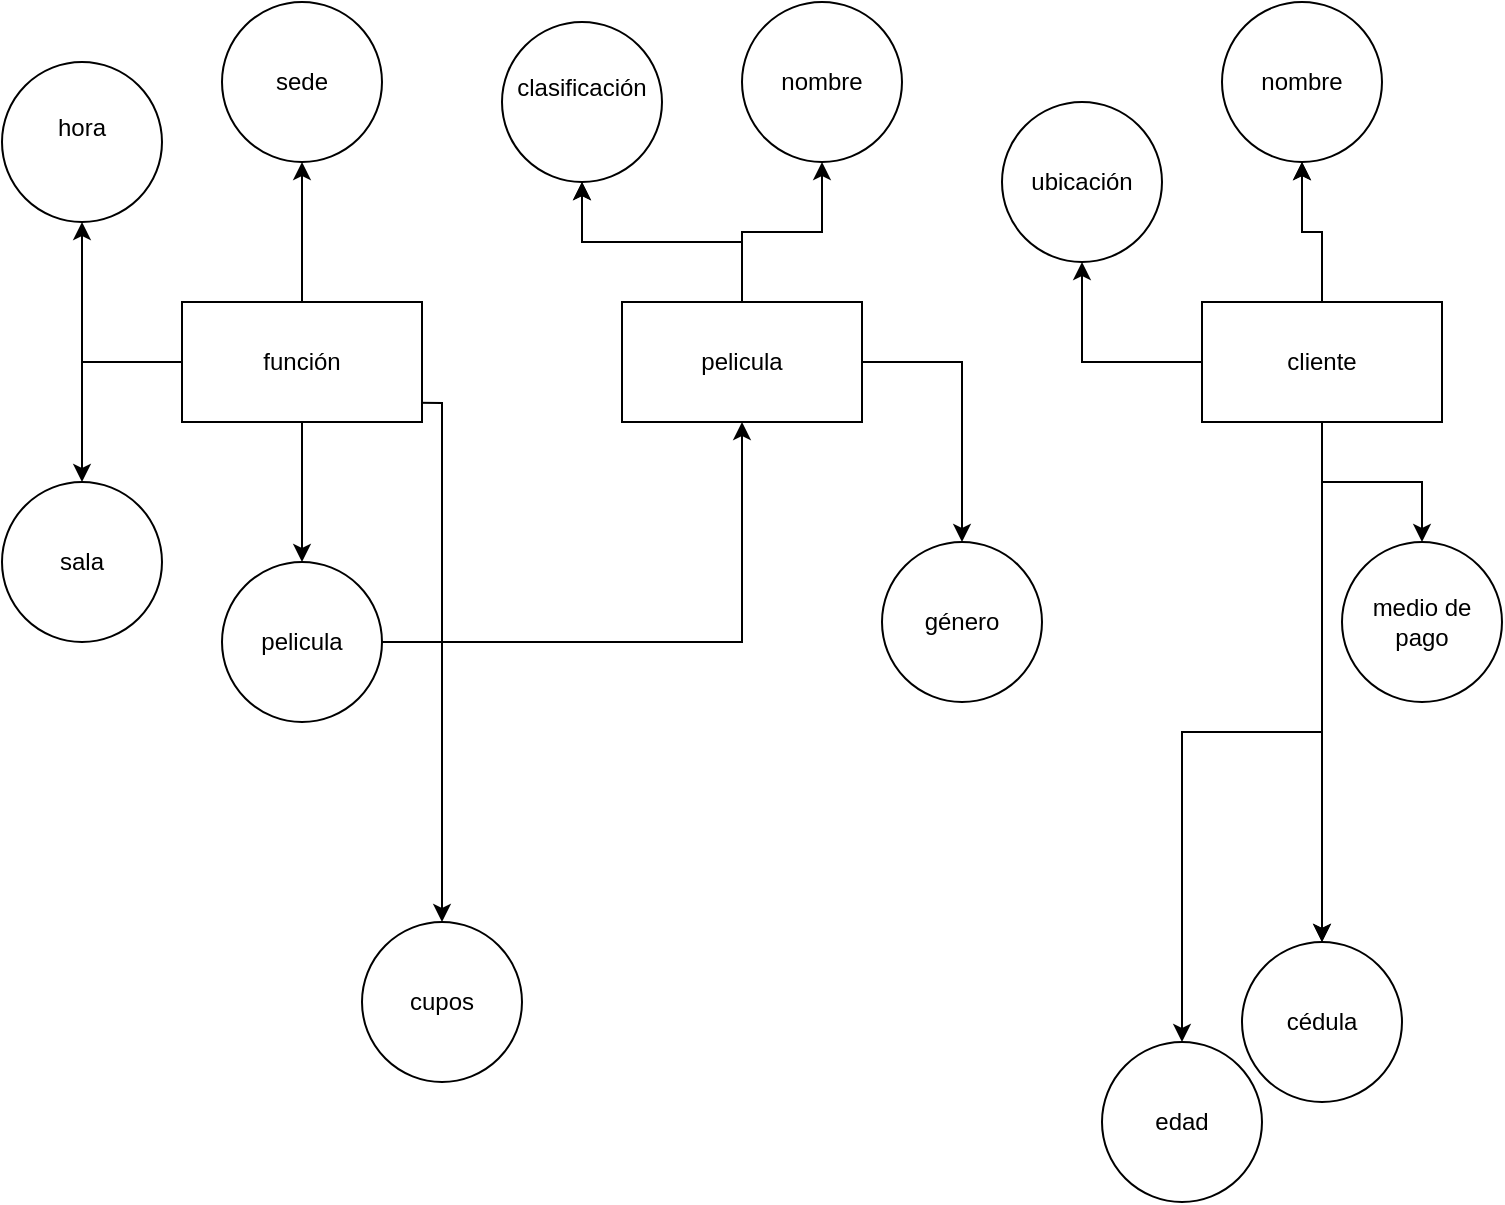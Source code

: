 <mxfile version="28.0.6">
  <diagram name="Página-1" id="rr-gWbCVapyccKXYTNxf">
    <mxGraphModel dx="1599" dy="793" grid="1" gridSize="10" guides="1" tooltips="1" connect="1" arrows="1" fold="1" page="1" pageScale="1" pageWidth="827" pageHeight="1169" math="0" shadow="0">
      <root>
        <mxCell id="0" />
        <mxCell id="1" parent="0" />
        <mxCell id="peaNorzhWxKzyu96Emqx-24" value="" style="edgeStyle=orthogonalEdgeStyle;rounded=0;orthogonalLoop=1;jettySize=auto;html=1;" edge="1" parent="1" source="peaNorzhWxKzyu96Emqx-1" target="peaNorzhWxKzyu96Emqx-23">
          <mxGeometry relative="1" as="geometry" />
        </mxCell>
        <mxCell id="peaNorzhWxKzyu96Emqx-26" value="" style="edgeStyle=orthogonalEdgeStyle;rounded=0;orthogonalLoop=1;jettySize=auto;html=1;" edge="1" parent="1" source="peaNorzhWxKzyu96Emqx-1" target="peaNorzhWxKzyu96Emqx-25">
          <mxGeometry relative="1" as="geometry" />
        </mxCell>
        <mxCell id="peaNorzhWxKzyu96Emqx-27" value="" style="edgeStyle=orthogonalEdgeStyle;rounded=0;orthogonalLoop=1;jettySize=auto;html=1;" edge="1" parent="1" source="peaNorzhWxKzyu96Emqx-1" target="peaNorzhWxKzyu96Emqx-25">
          <mxGeometry relative="1" as="geometry" />
        </mxCell>
        <mxCell id="peaNorzhWxKzyu96Emqx-29" value="" style="edgeStyle=orthogonalEdgeStyle;rounded=0;orthogonalLoop=1;jettySize=auto;html=1;" edge="1" parent="1" source="peaNorzhWxKzyu96Emqx-1" target="peaNorzhWxKzyu96Emqx-28">
          <mxGeometry relative="1" as="geometry" />
        </mxCell>
        <mxCell id="peaNorzhWxKzyu96Emqx-31" value="" style="edgeStyle=orthogonalEdgeStyle;rounded=0;orthogonalLoop=1;jettySize=auto;html=1;" edge="1" parent="1" source="peaNorzhWxKzyu96Emqx-1" target="peaNorzhWxKzyu96Emqx-30">
          <mxGeometry relative="1" as="geometry" />
        </mxCell>
        <mxCell id="peaNorzhWxKzyu96Emqx-32" value="" style="edgeStyle=orthogonalEdgeStyle;rounded=0;orthogonalLoop=1;jettySize=auto;html=1;" edge="1" parent="1" source="peaNorzhWxKzyu96Emqx-1" target="peaNorzhWxKzyu96Emqx-23">
          <mxGeometry relative="1" as="geometry" />
        </mxCell>
        <mxCell id="peaNorzhWxKzyu96Emqx-34" value="" style="edgeStyle=orthogonalEdgeStyle;rounded=0;orthogonalLoop=1;jettySize=auto;html=1;" edge="1" parent="1" source="peaNorzhWxKzyu96Emqx-1" target="peaNorzhWxKzyu96Emqx-33">
          <mxGeometry relative="1" as="geometry" />
        </mxCell>
        <mxCell id="peaNorzhWxKzyu96Emqx-1" value="cliente" style="rounded=0;whiteSpace=wrap;html=1;" vertex="1" parent="1">
          <mxGeometry x="640" y="250" width="120" height="60" as="geometry" />
        </mxCell>
        <mxCell id="peaNorzhWxKzyu96Emqx-14" value="" style="edgeStyle=orthogonalEdgeStyle;rounded=0;orthogonalLoop=1;jettySize=auto;html=1;" edge="1" parent="1" source="peaNorzhWxKzyu96Emqx-2" target="peaNorzhWxKzyu96Emqx-13">
          <mxGeometry relative="1" as="geometry" />
        </mxCell>
        <mxCell id="peaNorzhWxKzyu96Emqx-15" value="" style="edgeStyle=orthogonalEdgeStyle;rounded=0;orthogonalLoop=1;jettySize=auto;html=1;" edge="1" parent="1" source="peaNorzhWxKzyu96Emqx-2" target="peaNorzhWxKzyu96Emqx-13">
          <mxGeometry relative="1" as="geometry" />
        </mxCell>
        <mxCell id="peaNorzhWxKzyu96Emqx-17" value="" style="edgeStyle=orthogonalEdgeStyle;rounded=0;orthogonalLoop=1;jettySize=auto;html=1;" edge="1" parent="1" source="peaNorzhWxKzyu96Emqx-2" target="peaNorzhWxKzyu96Emqx-16">
          <mxGeometry relative="1" as="geometry" />
        </mxCell>
        <mxCell id="peaNorzhWxKzyu96Emqx-19" value="" style="edgeStyle=orthogonalEdgeStyle;rounded=0;orthogonalLoop=1;jettySize=auto;html=1;" edge="1" parent="1" source="peaNorzhWxKzyu96Emqx-2" target="peaNorzhWxKzyu96Emqx-18">
          <mxGeometry relative="1" as="geometry" />
        </mxCell>
        <mxCell id="peaNorzhWxKzyu96Emqx-2" value="pelicula" style="rounded=0;whiteSpace=wrap;html=1;" vertex="1" parent="1">
          <mxGeometry x="350" y="250" width="120" height="60" as="geometry" />
        </mxCell>
        <mxCell id="peaNorzhWxKzyu96Emqx-5" value="" style="edgeStyle=orthogonalEdgeStyle;rounded=0;orthogonalLoop=1;jettySize=auto;html=1;" edge="1" parent="1" source="peaNorzhWxKzyu96Emqx-3" target="peaNorzhWxKzyu96Emqx-4">
          <mxGeometry relative="1" as="geometry" />
        </mxCell>
        <mxCell id="peaNorzhWxKzyu96Emqx-7" value="" style="edgeStyle=orthogonalEdgeStyle;rounded=0;orthogonalLoop=1;jettySize=auto;html=1;" edge="1" parent="1" source="peaNorzhWxKzyu96Emqx-3" target="peaNorzhWxKzyu96Emqx-6">
          <mxGeometry relative="1" as="geometry" />
        </mxCell>
        <mxCell id="peaNorzhWxKzyu96Emqx-9" value="" style="edgeStyle=orthogonalEdgeStyle;rounded=0;orthogonalLoop=1;jettySize=auto;html=1;" edge="1" parent="1" source="peaNorzhWxKzyu96Emqx-3" target="peaNorzhWxKzyu96Emqx-8">
          <mxGeometry relative="1" as="geometry" />
        </mxCell>
        <mxCell id="peaNorzhWxKzyu96Emqx-11" value="" style="edgeStyle=orthogonalEdgeStyle;rounded=0;orthogonalLoop=1;jettySize=auto;html=1;" edge="1" parent="1" source="peaNorzhWxKzyu96Emqx-3" target="peaNorzhWxKzyu96Emqx-10">
          <mxGeometry relative="1" as="geometry" />
        </mxCell>
        <mxCell id="peaNorzhWxKzyu96Emqx-22" value="" style="edgeStyle=orthogonalEdgeStyle;rounded=0;orthogonalLoop=1;jettySize=auto;html=1;" edge="1" parent="1" target="peaNorzhWxKzyu96Emqx-21">
          <mxGeometry relative="1" as="geometry">
            <mxPoint x="210" y="300" as="sourcePoint" />
          </mxGeometry>
        </mxCell>
        <mxCell id="peaNorzhWxKzyu96Emqx-3" value="función" style="rounded=0;whiteSpace=wrap;html=1;" vertex="1" parent="1">
          <mxGeometry x="130" y="250" width="120" height="60" as="geometry" />
        </mxCell>
        <mxCell id="peaNorzhWxKzyu96Emqx-4" value="sala" style="ellipse;whiteSpace=wrap;html=1;rounded=0;" vertex="1" parent="1">
          <mxGeometry x="40" y="340" width="80" height="80" as="geometry" />
        </mxCell>
        <mxCell id="peaNorzhWxKzyu96Emqx-6" value="hora&lt;div&gt;&lt;br&gt;&lt;/div&gt;" style="ellipse;whiteSpace=wrap;html=1;rounded=0;" vertex="1" parent="1">
          <mxGeometry x="40" y="130" width="80" height="80" as="geometry" />
        </mxCell>
        <mxCell id="peaNorzhWxKzyu96Emqx-8" value="sede" style="ellipse;whiteSpace=wrap;html=1;rounded=0;" vertex="1" parent="1">
          <mxGeometry x="150" y="100" width="80" height="80" as="geometry" />
        </mxCell>
        <mxCell id="peaNorzhWxKzyu96Emqx-12" style="edgeStyle=orthogonalEdgeStyle;rounded=0;orthogonalLoop=1;jettySize=auto;html=1;entryX=0.5;entryY=1;entryDx=0;entryDy=0;" edge="1" parent="1" source="peaNorzhWxKzyu96Emqx-10" target="peaNorzhWxKzyu96Emqx-2">
          <mxGeometry relative="1" as="geometry" />
        </mxCell>
        <mxCell id="peaNorzhWxKzyu96Emqx-10" value="pelicula" style="ellipse;whiteSpace=wrap;html=1;rounded=0;" vertex="1" parent="1">
          <mxGeometry x="150" y="380" width="80" height="80" as="geometry" />
        </mxCell>
        <mxCell id="peaNorzhWxKzyu96Emqx-13" value="clasificación&lt;div&gt;&lt;br&gt;&lt;/div&gt;" style="ellipse;whiteSpace=wrap;html=1;rounded=0;" vertex="1" parent="1">
          <mxGeometry x="290" y="110" width="80" height="80" as="geometry" />
        </mxCell>
        <mxCell id="peaNorzhWxKzyu96Emqx-16" value="nombre" style="ellipse;whiteSpace=wrap;html=1;rounded=0;" vertex="1" parent="1">
          <mxGeometry x="410" y="100" width="80" height="80" as="geometry" />
        </mxCell>
        <mxCell id="peaNorzhWxKzyu96Emqx-18" value="género" style="ellipse;whiteSpace=wrap;html=1;rounded=0;" vertex="1" parent="1">
          <mxGeometry x="480" y="370" width="80" height="80" as="geometry" />
        </mxCell>
        <mxCell id="peaNorzhWxKzyu96Emqx-21" value="cupos" style="ellipse;whiteSpace=wrap;html=1;rounded=0;" vertex="1" parent="1">
          <mxGeometry x="220" y="560" width="80" height="80" as="geometry" />
        </mxCell>
        <mxCell id="peaNorzhWxKzyu96Emqx-23" value="nombre" style="ellipse;whiteSpace=wrap;html=1;rounded=0;" vertex="1" parent="1">
          <mxGeometry x="650" y="100" width="80" height="80" as="geometry" />
        </mxCell>
        <mxCell id="peaNorzhWxKzyu96Emqx-25" value="cédula" style="ellipse;whiteSpace=wrap;html=1;rounded=0;" vertex="1" parent="1">
          <mxGeometry x="660" y="570" width="80" height="80" as="geometry" />
        </mxCell>
        <mxCell id="peaNorzhWxKzyu96Emqx-28" value="edad" style="ellipse;whiteSpace=wrap;html=1;rounded=0;" vertex="1" parent="1">
          <mxGeometry x="590" y="620" width="80" height="80" as="geometry" />
        </mxCell>
        <mxCell id="peaNorzhWxKzyu96Emqx-30" value="medio de pago" style="ellipse;whiteSpace=wrap;html=1;rounded=0;" vertex="1" parent="1">
          <mxGeometry x="710" y="370" width="80" height="80" as="geometry" />
        </mxCell>
        <mxCell id="peaNorzhWxKzyu96Emqx-33" value="ubicación" style="ellipse;whiteSpace=wrap;html=1;rounded=0;" vertex="1" parent="1">
          <mxGeometry x="540" y="150" width="80" height="80" as="geometry" />
        </mxCell>
      </root>
    </mxGraphModel>
  </diagram>
</mxfile>
